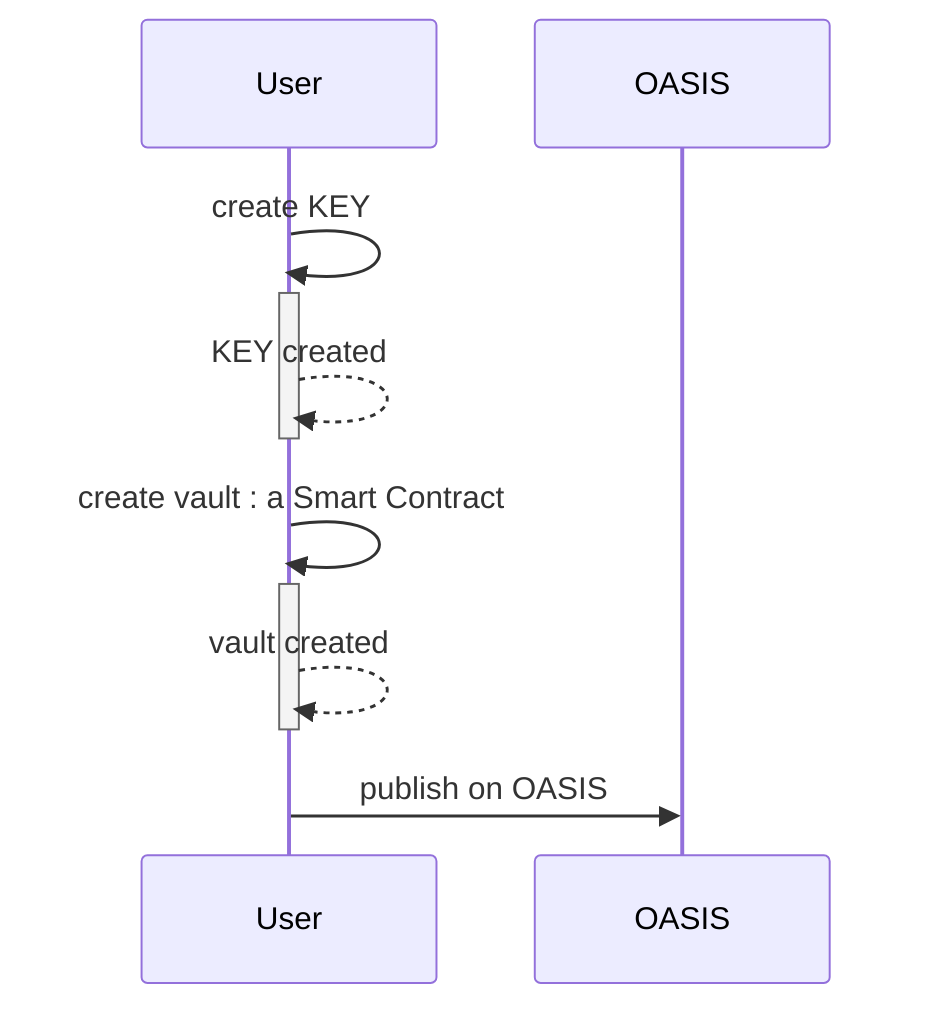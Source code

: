 sequenceDiagram
    participant User
    participant OASIS

    User->>User: create KEY
    activate User
    User-->>User: KEY created
    deactivate User

    User->>User: create vault : a Smart Contract
    activate User
    User-->>User: vault created
    deactivate User

    User->>OASIS: publish on OASIS